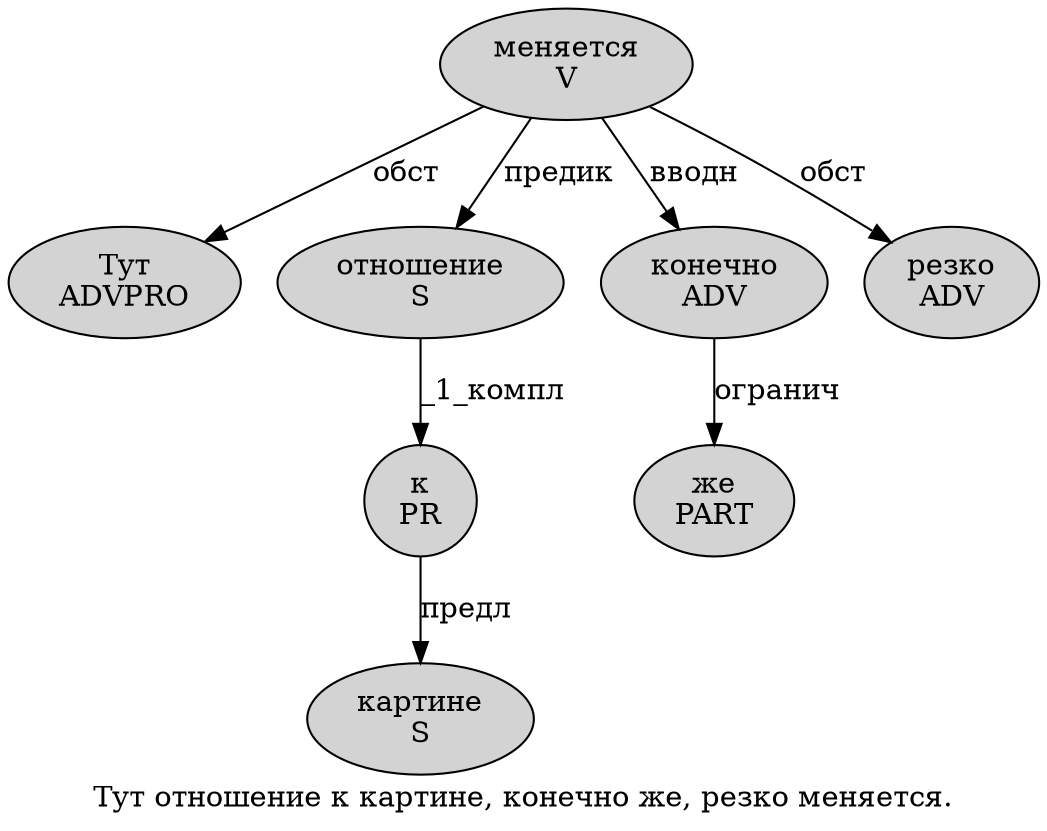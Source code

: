 digraph SENTENCE_992 {
	graph [label="Тут отношение к картине, конечно же, резко меняется."]
	node [style=filled]
		0 [label="Тут
ADVPRO" color="" fillcolor=lightgray penwidth=1 shape=ellipse]
		1 [label="отношение
S" color="" fillcolor=lightgray penwidth=1 shape=ellipse]
		2 [label="к
PR" color="" fillcolor=lightgray penwidth=1 shape=ellipse]
		3 [label="картине
S" color="" fillcolor=lightgray penwidth=1 shape=ellipse]
		5 [label="конечно
ADV" color="" fillcolor=lightgray penwidth=1 shape=ellipse]
		6 [label="же
PART" color="" fillcolor=lightgray penwidth=1 shape=ellipse]
		8 [label="резко
ADV" color="" fillcolor=lightgray penwidth=1 shape=ellipse]
		9 [label="меняется
V" color="" fillcolor=lightgray penwidth=1 shape=ellipse]
			1 -> 2 [label="_1_компл"]
			9 -> 0 [label="обст"]
			9 -> 1 [label="предик"]
			9 -> 5 [label="вводн"]
			9 -> 8 [label="обст"]
			5 -> 6 [label="огранич"]
			2 -> 3 [label="предл"]
}